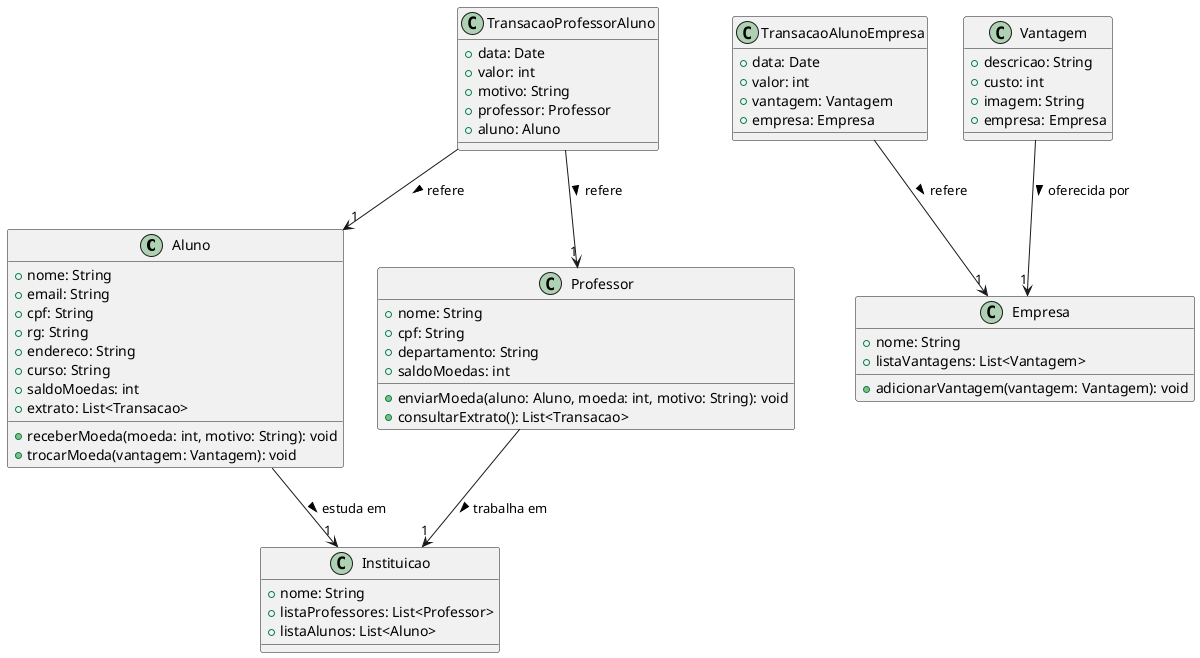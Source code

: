 @startuml
class Aluno {
    +nome: String
    +email: String
    +cpf: String
    +rg: String
    +endereco: String
    +curso: String
    +saldoMoedas: int
    +extrato: List<Transacao>
    +receberMoeda(moeda: int, motivo: String): void
    +trocarMoeda(vantagem: Vantagem): void
}

class Professor {
    +nome: String
    +cpf: String
    +departamento: String
    +saldoMoedas: int
    +enviarMoeda(aluno: Aluno, moeda: int, motivo: String): void
    +consultarExtrato(): List<Transacao>
}

class Instituicao {
    +nome: String
    +listaProfessores: List<Professor>
    +listaAlunos: List<Aluno>
}

class TransacaoProfessorAluno {
    +data: Date
    +valor: int
    +motivo: String
    +professor: Professor
    +aluno: Aluno
}

class TransacaoAlunoEmpresa {
    +data: Date
    +valor: int
    +vantagem: Vantagem
    +empresa: Empresa
}

class Vantagem {
    +descricao: String
    +custo: int
    +imagem: String
    +empresa: Empresa
}

class Empresa {
    +nome: String
    +listaVantagens: List<Vantagem>
    +adicionarVantagem(vantagem: Vantagem): void
}

Aluno --> "1" Instituicao : estuda em >
Professor --> "1" Instituicao : trabalha em >
TransacaoProfessorAluno --> "1" Aluno : refere >
TransacaoProfessorAluno --> "1" Professor : refere >
TransacaoAlunoEmpresa --> "1" Empresa : refere >
Vantagem --> "1" Empresa : oferecida por >

@enduml